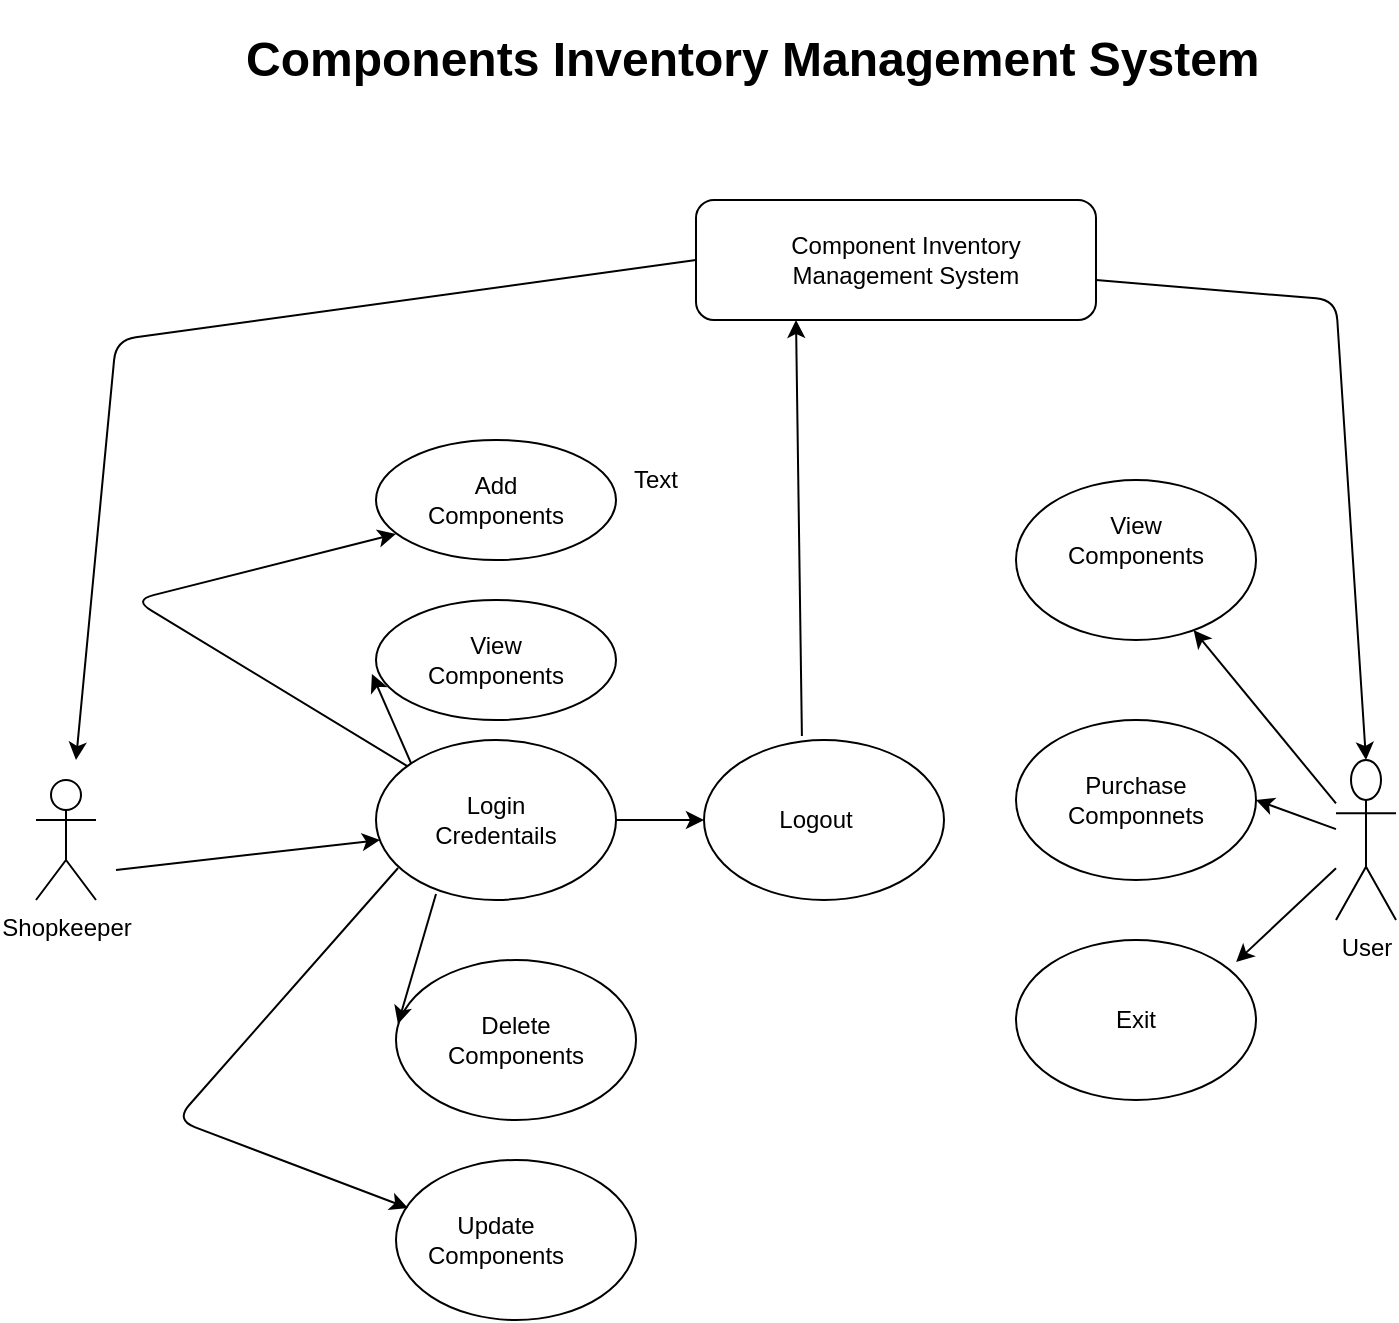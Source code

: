 <mxfile version="14.8.6" type="device"><diagram id="6zRenmLvCvMPwiIljHpt" name="Page-1"><mxGraphModel dx="868" dy="1619" grid="1" gridSize="10" guides="1" tooltips="1" connect="1" arrows="1" fold="1" page="1" pageScale="1" pageWidth="827" pageHeight="1169" math="0" shadow="0"><root><mxCell id="0"/><mxCell id="1" parent="0"/><mxCell id="Kkkfxj47GN-gcfFd-vVQ-1" value="" style="ellipse;whiteSpace=wrap;html=1;" vertex="1" parent="1"><mxGeometry x="250" y="70" width="120" height="60" as="geometry"/></mxCell><mxCell id="Kkkfxj47GN-gcfFd-vVQ-2" value="Shopkeeper" style="shape=umlActor;verticalLabelPosition=bottom;verticalAlign=top;html=1;outlineConnect=0;" vertex="1" parent="1"><mxGeometry x="80" y="240" width="30" height="60" as="geometry"/></mxCell><mxCell id="Kkkfxj47GN-gcfFd-vVQ-3" value="" style="ellipse;whiteSpace=wrap;html=1;" vertex="1" parent="1"><mxGeometry x="250" y="150" width="120" height="60" as="geometry"/></mxCell><mxCell id="Kkkfxj47GN-gcfFd-vVQ-6" value="View Components" style="text;html=1;strokeColor=none;fillColor=none;align=center;verticalAlign=middle;whiteSpace=wrap;rounded=0;" vertex="1" parent="1"><mxGeometry x="270" y="170" width="80" height="20" as="geometry"/></mxCell><mxCell id="Kkkfxj47GN-gcfFd-vVQ-7" value="Add Components" style="text;html=1;strokeColor=none;fillColor=none;align=center;verticalAlign=middle;whiteSpace=wrap;rounded=0;" vertex="1" parent="1"><mxGeometry x="270" y="90" width="80" height="20" as="geometry"/></mxCell><mxCell id="Kkkfxj47GN-gcfFd-vVQ-8" value="" style="ellipse;whiteSpace=wrap;html=1;" vertex="1" parent="1"><mxGeometry x="250" y="220" width="120" height="80" as="geometry"/></mxCell><mxCell id="Kkkfxj47GN-gcfFd-vVQ-9" value="" style="ellipse;whiteSpace=wrap;html=1;" vertex="1" parent="1"><mxGeometry x="260" y="330" width="120" height="80" as="geometry"/></mxCell><mxCell id="Kkkfxj47GN-gcfFd-vVQ-10" value="" style="ellipse;whiteSpace=wrap;html=1;" vertex="1" parent="1"><mxGeometry x="260" y="430" width="120" height="80" as="geometry"/></mxCell><mxCell id="Kkkfxj47GN-gcfFd-vVQ-12" value="Delete Components" style="text;html=1;strokeColor=none;fillColor=none;align=center;verticalAlign=middle;whiteSpace=wrap;rounded=0;" vertex="1" parent="1"><mxGeometry x="300" y="360" width="40" height="20" as="geometry"/></mxCell><mxCell id="Kkkfxj47GN-gcfFd-vVQ-13" value="Login Credentails" style="text;html=1;strokeColor=none;fillColor=none;align=center;verticalAlign=middle;whiteSpace=wrap;rounded=0;" vertex="1" parent="1"><mxGeometry x="270" y="250" width="80" height="20" as="geometry"/></mxCell><mxCell id="Kkkfxj47GN-gcfFd-vVQ-14" value="&lt;h1&gt;Components Inventory Management System&lt;/h1&gt;" style="text;html=1;strokeColor=none;fillColor=none;spacing=5;spacingTop=-20;whiteSpace=wrap;overflow=hidden;rounded=0;" vertex="1" parent="1"><mxGeometry x="180" y="-140" width="570" height="120" as="geometry"/></mxCell><mxCell id="Kkkfxj47GN-gcfFd-vVQ-15" value="Update Components" style="text;html=1;strokeColor=none;fillColor=none;align=center;verticalAlign=middle;whiteSpace=wrap;rounded=0;" vertex="1" parent="1"><mxGeometry x="290" y="460" width="40" height="20" as="geometry"/></mxCell><mxCell id="Kkkfxj47GN-gcfFd-vVQ-16" value="" style="endArrow=classic;html=1;entryX=0.083;entryY=0.783;entryDx=0;entryDy=0;entryPerimeter=0;" edge="1" parent="1" source="Kkkfxj47GN-gcfFd-vVQ-8" target="Kkkfxj47GN-gcfFd-vVQ-1"><mxGeometry width="50" height="50" relative="1" as="geometry"><mxPoint x="120" y="260" as="sourcePoint"/><mxPoint x="179" y="220" as="targetPoint"/><Array as="points"><mxPoint x="129" y="150"/></Array></mxGeometry></mxCell><mxCell id="Kkkfxj47GN-gcfFd-vVQ-17" value="" style="endArrow=classic;html=1;entryX=-0.017;entryY=0.617;entryDx=0;entryDy=0;entryPerimeter=0;exitX=0;exitY=0;exitDx=0;exitDy=0;" edge="1" parent="1" source="Kkkfxj47GN-gcfFd-vVQ-8" target="Kkkfxj47GN-gcfFd-vVQ-3"><mxGeometry width="50" height="50" relative="1" as="geometry"><mxPoint x="120" y="270" as="sourcePoint"/><mxPoint x="170" y="220" as="targetPoint"/></mxGeometry></mxCell><mxCell id="Kkkfxj47GN-gcfFd-vVQ-18" value="" style="endArrow=classic;html=1;entryX=0.017;entryY=0.625;entryDx=0;entryDy=0;entryPerimeter=0;" edge="1" parent="1" target="Kkkfxj47GN-gcfFd-vVQ-8"><mxGeometry width="50" height="50" relative="1" as="geometry"><mxPoint x="120" y="285" as="sourcePoint"/><mxPoint x="250" y="270" as="targetPoint"/></mxGeometry></mxCell><mxCell id="Kkkfxj47GN-gcfFd-vVQ-19" value="" style="endArrow=classic;html=1;entryX=0.008;entryY=0.4;entryDx=0;entryDy=0;entryPerimeter=0;exitX=0.25;exitY=0.963;exitDx=0;exitDy=0;exitPerimeter=0;" edge="1" parent="1" source="Kkkfxj47GN-gcfFd-vVQ-8" target="Kkkfxj47GN-gcfFd-vVQ-9"><mxGeometry width="50" height="50" relative="1" as="geometry"><mxPoint x="120" y="310" as="sourcePoint"/><mxPoint x="170" y="260" as="targetPoint"/></mxGeometry></mxCell><mxCell id="Kkkfxj47GN-gcfFd-vVQ-20" value="" style="endArrow=classic;html=1;entryX=0.05;entryY=0.3;entryDx=0;entryDy=0;entryPerimeter=0;exitX=0.092;exitY=0.8;exitDx=0;exitDy=0;exitPerimeter=0;" edge="1" parent="1" source="Kkkfxj47GN-gcfFd-vVQ-8" target="Kkkfxj47GN-gcfFd-vVQ-10"><mxGeometry width="50" height="50" relative="1" as="geometry"><mxPoint x="190" y="330" as="sourcePoint"/><mxPoint x="160" y="280" as="targetPoint"/><Array as="points"><mxPoint x="150" y="410"/></Array></mxGeometry></mxCell><mxCell id="Kkkfxj47GN-gcfFd-vVQ-23" value="" style="ellipse;whiteSpace=wrap;html=1;" vertex="1" parent="1"><mxGeometry x="414" y="220" width="120" height="80" as="geometry"/></mxCell><mxCell id="Kkkfxj47GN-gcfFd-vVQ-24" value="Logout" style="text;html=1;strokeColor=none;fillColor=none;align=center;verticalAlign=middle;whiteSpace=wrap;rounded=0;" vertex="1" parent="1"><mxGeometry x="450" y="250" width="40" height="20" as="geometry"/></mxCell><mxCell id="Kkkfxj47GN-gcfFd-vVQ-26" value="" style="endArrow=classic;html=1;entryX=0;entryY=0.5;entryDx=0;entryDy=0;" edge="1" parent="1" target="Kkkfxj47GN-gcfFd-vVQ-23"><mxGeometry width="50" height="50" relative="1" as="geometry"><mxPoint x="370" y="260" as="sourcePoint"/><mxPoint x="430" y="240" as="targetPoint"/></mxGeometry></mxCell><mxCell id="Kkkfxj47GN-gcfFd-vVQ-27" value="User" style="shape=umlActor;verticalLabelPosition=bottom;verticalAlign=top;html=1;outlineConnect=0;" vertex="1" parent="1"><mxGeometry x="730" y="230" width="30" height="80" as="geometry"/></mxCell><mxCell id="Kkkfxj47GN-gcfFd-vVQ-51" value="" style="rounded=1;whiteSpace=wrap;html=1;" vertex="1" parent="1"><mxGeometry x="410" y="-50" width="200" height="60" as="geometry"/></mxCell><mxCell id="Kkkfxj47GN-gcfFd-vVQ-52" value="Text" style="text;html=1;strokeColor=none;fillColor=none;align=center;verticalAlign=middle;whiteSpace=wrap;rounded=0;" vertex="1" parent="1"><mxGeometry x="370" y="80" width="40" height="20" as="geometry"/></mxCell><mxCell id="Kkkfxj47GN-gcfFd-vVQ-53" value="Component Inventory Management System" style="text;html=1;strokeColor=none;fillColor=none;align=center;verticalAlign=middle;whiteSpace=wrap;rounded=0;" vertex="1" parent="1"><mxGeometry x="450" y="-30" width="130" height="20" as="geometry"/></mxCell><mxCell id="Kkkfxj47GN-gcfFd-vVQ-55" value="" style="ellipse;whiteSpace=wrap;html=1;" vertex="1" parent="1"><mxGeometry x="570" y="90" width="120" height="80" as="geometry"/></mxCell><mxCell id="Kkkfxj47GN-gcfFd-vVQ-56" value="" style="ellipse;whiteSpace=wrap;html=1;" vertex="1" parent="1"><mxGeometry x="570" y="210" width="120" height="80" as="geometry"/></mxCell><mxCell id="Kkkfxj47GN-gcfFd-vVQ-57" value="" style="ellipse;whiteSpace=wrap;html=1;" vertex="1" parent="1"><mxGeometry x="570" y="320" width="120" height="80" as="geometry"/></mxCell><mxCell id="Kkkfxj47GN-gcfFd-vVQ-58" value="View Components" style="text;html=1;strokeColor=none;fillColor=none;align=center;verticalAlign=middle;whiteSpace=wrap;rounded=0;" vertex="1" parent="1"><mxGeometry x="610" y="110" width="40" height="20" as="geometry"/></mxCell><mxCell id="Kkkfxj47GN-gcfFd-vVQ-60" value="Purchase Componnets" style="text;html=1;strokeColor=none;fillColor=none;align=center;verticalAlign=middle;whiteSpace=wrap;rounded=0;" vertex="1" parent="1"><mxGeometry x="610" y="240" width="40" height="20" as="geometry"/></mxCell><mxCell id="Kkkfxj47GN-gcfFd-vVQ-61" value="Exit" style="text;html=1;strokeColor=none;fillColor=none;align=center;verticalAlign=middle;whiteSpace=wrap;rounded=0;" vertex="1" parent="1"><mxGeometry x="610" y="350" width="40" height="20" as="geometry"/></mxCell><mxCell id="Kkkfxj47GN-gcfFd-vVQ-62" value="" style="endArrow=classic;html=1;entryX=1;entryY=0.5;entryDx=0;entryDy=0;" edge="1" parent="1" source="Kkkfxj47GN-gcfFd-vVQ-27" target="Kkkfxj47GN-gcfFd-vVQ-56"><mxGeometry width="50" height="50" relative="1" as="geometry"><mxPoint x="720" y="250" as="sourcePoint"/><mxPoint x="790" y="180" as="targetPoint"/></mxGeometry></mxCell><mxCell id="Kkkfxj47GN-gcfFd-vVQ-63" value="" style="endArrow=classic;html=1;exitX=0.408;exitY=-0.025;exitDx=0;exitDy=0;exitPerimeter=0;entryX=0.25;entryY=1;entryDx=0;entryDy=0;" edge="1" parent="1" source="Kkkfxj47GN-gcfFd-vVQ-23" target="Kkkfxj47GN-gcfFd-vVQ-51"><mxGeometry width="50" height="50" relative="1" as="geometry"><mxPoint x="445" y="205" as="sourcePoint"/><mxPoint x="495" y="155" as="targetPoint"/></mxGeometry></mxCell><mxCell id="Kkkfxj47GN-gcfFd-vVQ-64" value="" style="endArrow=classic;html=1;exitX=0;exitY=0.5;exitDx=0;exitDy=0;" edge="1" parent="1" source="Kkkfxj47GN-gcfFd-vVQ-51"><mxGeometry width="50" height="50" relative="1" as="geometry"><mxPoint x="250" y="20" as="sourcePoint"/><mxPoint x="100" y="230" as="targetPoint"/><Array as="points"><mxPoint x="120" y="20"/></Array></mxGeometry></mxCell><mxCell id="Kkkfxj47GN-gcfFd-vVQ-65" value="" style="endArrow=classic;html=1;entryX=0.917;entryY=0.138;entryDx=0;entryDy=0;entryPerimeter=0;" edge="1" parent="1" source="Kkkfxj47GN-gcfFd-vVQ-27" target="Kkkfxj47GN-gcfFd-vVQ-57"><mxGeometry width="50" height="50" relative="1" as="geometry"><mxPoint x="710" y="300" as="sourcePoint"/><mxPoint x="760" y="250" as="targetPoint"/></mxGeometry></mxCell><mxCell id="Kkkfxj47GN-gcfFd-vVQ-66" value="" style="endArrow=classic;html=1;" edge="1" parent="1" source="Kkkfxj47GN-gcfFd-vVQ-27" target="Kkkfxj47GN-gcfFd-vVQ-55"><mxGeometry width="50" height="50" relative="1" as="geometry"><mxPoint x="720" y="240" as="sourcePoint"/><mxPoint x="770" y="190" as="targetPoint"/></mxGeometry></mxCell><mxCell id="Kkkfxj47GN-gcfFd-vVQ-67" value="" style="endArrow=classic;html=1;entryX=0.5;entryY=0;entryDx=0;entryDy=0;entryPerimeter=0;" edge="1" parent="1" target="Kkkfxj47GN-gcfFd-vVQ-27"><mxGeometry width="50" height="50" relative="1" as="geometry"><mxPoint x="610" y="-10" as="sourcePoint"/><mxPoint x="660" y="-60" as="targetPoint"/><Array as="points"><mxPoint x="730"/></Array></mxGeometry></mxCell></root></mxGraphModel></diagram></mxfile>